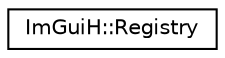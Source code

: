 digraph "Graphical Class Hierarchy"
{
 // LATEX_PDF_SIZE
  edge [fontname="Helvetica",fontsize="10",labelfontname="Helvetica",labelfontsize="10"];
  node [fontname="Helvetica",fontsize="10",shape=record];
  rankdir="LR";
  Node0 [label="ImGuiH::Registry",height=0.2,width=0.4,color="black", fillcolor="white", style="filled",URL="$class_im_gui_h_1_1_registry.html",tooltip=" "];
}
